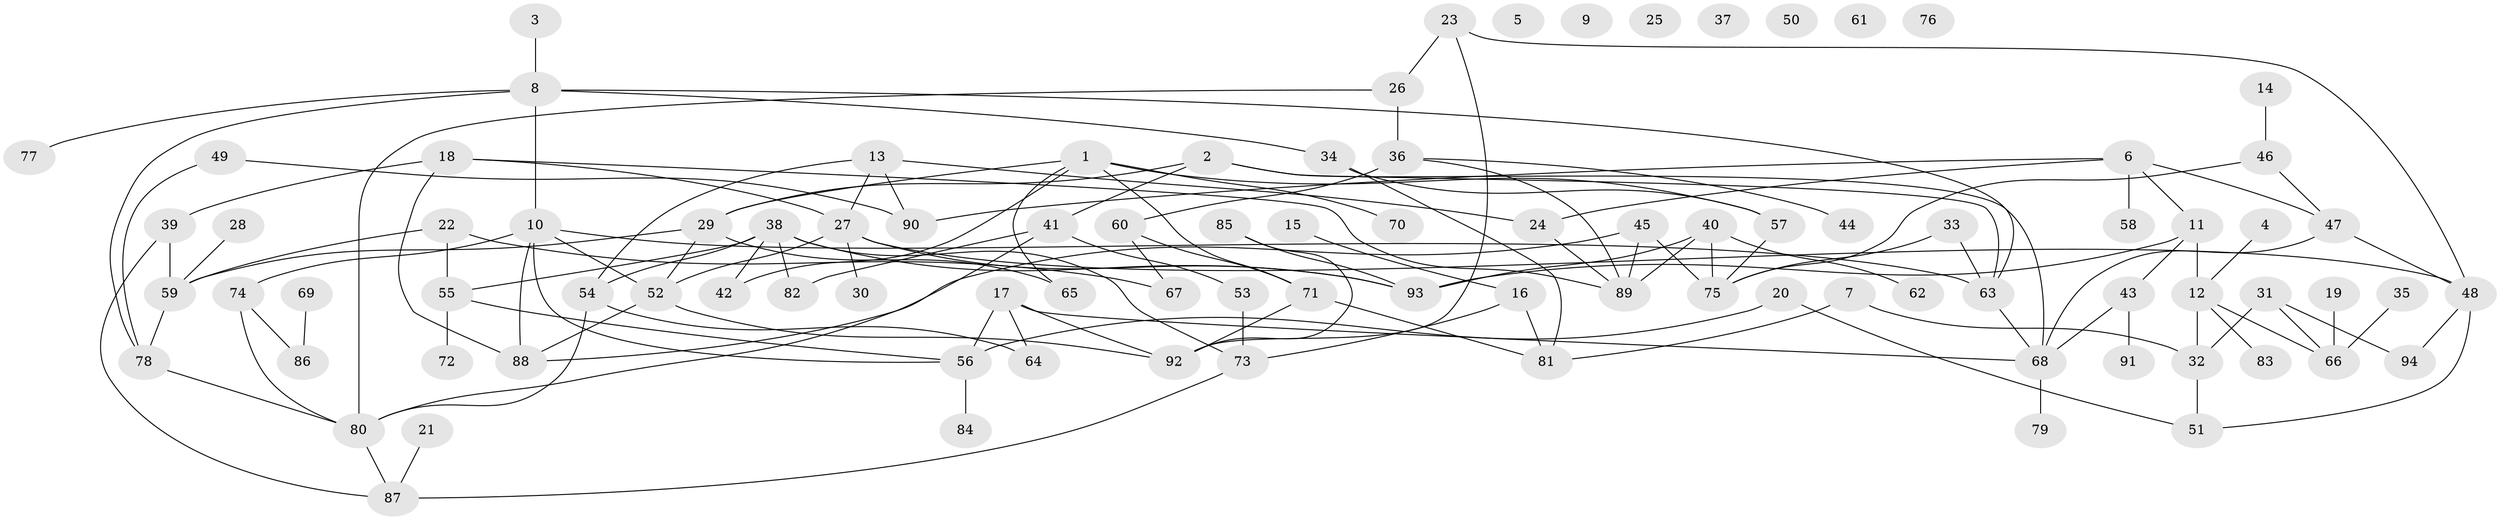 // coarse degree distribution, {4: 0.1276595744680851, 1: 0.2765957446808511, 0: 0.14893617021276595, 6: 0.06382978723404255, 2: 0.06382978723404255, 7: 0.0851063829787234, 9: 0.02127659574468085, 5: 0.1276595744680851, 8: 0.0425531914893617, 3: 0.0425531914893617}
// Generated by graph-tools (version 1.1) at 2025/42/03/04/25 21:42:52]
// undirected, 94 vertices, 136 edges
graph export_dot {
graph [start="1"]
  node [color=gray90,style=filled];
  1;
  2;
  3;
  4;
  5;
  6;
  7;
  8;
  9;
  10;
  11;
  12;
  13;
  14;
  15;
  16;
  17;
  18;
  19;
  20;
  21;
  22;
  23;
  24;
  25;
  26;
  27;
  28;
  29;
  30;
  31;
  32;
  33;
  34;
  35;
  36;
  37;
  38;
  39;
  40;
  41;
  42;
  43;
  44;
  45;
  46;
  47;
  48;
  49;
  50;
  51;
  52;
  53;
  54;
  55;
  56;
  57;
  58;
  59;
  60;
  61;
  62;
  63;
  64;
  65;
  66;
  67;
  68;
  69;
  70;
  71;
  72;
  73;
  74;
  75;
  76;
  77;
  78;
  79;
  80;
  81;
  82;
  83;
  84;
  85;
  86;
  87;
  88;
  89;
  90;
  91;
  92;
  93;
  94;
  1 -- 29;
  1 -- 42;
  1 -- 57;
  1 -- 65;
  1 -- 70;
  1 -- 71;
  2 -- 29;
  2 -- 41;
  2 -- 63;
  2 -- 68;
  3 -- 8;
  4 -- 12;
  6 -- 11;
  6 -- 24;
  6 -- 47;
  6 -- 58;
  6 -- 90;
  7 -- 32;
  7 -- 81;
  8 -- 10;
  8 -- 34;
  8 -- 63;
  8 -- 77;
  8 -- 78;
  10 -- 52;
  10 -- 56;
  10 -- 63;
  10 -- 74;
  10 -- 88;
  11 -- 12;
  11 -- 43;
  11 -- 93;
  12 -- 32;
  12 -- 66;
  12 -- 83;
  13 -- 24;
  13 -- 27;
  13 -- 54;
  13 -- 90;
  14 -- 46;
  15 -- 16;
  16 -- 73;
  16 -- 81;
  17 -- 56;
  17 -- 64;
  17 -- 68;
  17 -- 92;
  18 -- 27;
  18 -- 39;
  18 -- 88;
  18 -- 89;
  19 -- 66;
  20 -- 51;
  20 -- 56;
  21 -- 87;
  22 -- 55;
  22 -- 59;
  22 -- 67;
  23 -- 26;
  23 -- 48;
  23 -- 92;
  24 -- 89;
  26 -- 36;
  26 -- 80;
  27 -- 30;
  27 -- 48;
  27 -- 52;
  27 -- 93;
  28 -- 59;
  29 -- 52;
  29 -- 59;
  29 -- 65;
  31 -- 32;
  31 -- 66;
  31 -- 94;
  32 -- 51;
  33 -- 63;
  33 -- 75;
  34 -- 57;
  34 -- 81;
  35 -- 66;
  36 -- 44;
  36 -- 60;
  36 -- 89;
  38 -- 42;
  38 -- 54;
  38 -- 55;
  38 -- 73;
  38 -- 82;
  38 -- 93;
  39 -- 59;
  39 -- 87;
  40 -- 62;
  40 -- 75;
  40 -- 89;
  40 -- 93;
  41 -- 53;
  41 -- 80;
  41 -- 82;
  43 -- 68;
  43 -- 91;
  45 -- 75;
  45 -- 88;
  45 -- 89;
  46 -- 47;
  46 -- 75;
  47 -- 48;
  47 -- 68;
  48 -- 51;
  48 -- 94;
  49 -- 78;
  49 -- 90;
  52 -- 88;
  52 -- 92;
  53 -- 73;
  54 -- 64;
  54 -- 80;
  55 -- 56;
  55 -- 72;
  56 -- 84;
  57 -- 75;
  59 -- 78;
  60 -- 67;
  60 -- 71;
  63 -- 68;
  68 -- 79;
  69 -- 86;
  71 -- 81;
  71 -- 92;
  73 -- 87;
  74 -- 80;
  74 -- 86;
  78 -- 80;
  80 -- 87;
  85 -- 92;
  85 -- 93;
}

